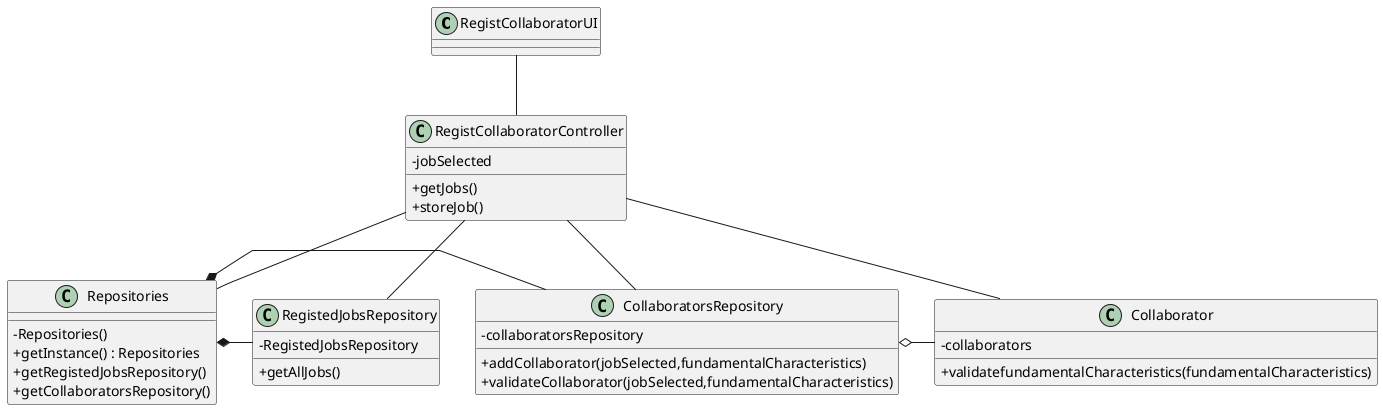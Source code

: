 @startuml
'skinparam monochrome true
skinparam packageStyle rectangle
skinparam shadowing false
skinparam linetype polyline
'skinparam linetype orto

skinparam classAttributeIconSize 0

'left to right direction

class RegistCollaboratorUI
{

}

class RegistCollaboratorController
{
    - jobSelected
    + getJobs()
    + storeJob()
}

class Repositories {
    - Repositories()
    + getInstance() : Repositories
    + getRegistedJobsRepository()
    + getCollaboratorsRepository()
}

class CollaboratorsRepository {
    - collaboratorsRepository
    + addCollaborator(jobSelected,fundamentalCharacteristics)
    + validateCollaborator(jobSelected,fundamentalCharacteristics)
}


class RegistedJobsRepository {
    - RegistedJobsRepository
    + getAllJobs()
}

class Collaborator {
    - collaborators
    + validatefundamentalCharacteristics(fundamentalCharacteristics)
}

RegistCollaboratorUI -- RegistCollaboratorController

RegistCollaboratorController -- Repositories

RegistCollaboratorController -- CollaboratorsRepository

RegistCollaboratorController -- RegistedJobsRepository

RegistCollaboratorController -- Collaborator

Repositories *- CollaboratorsRepository

Repositories *- RegistedJobsRepository

CollaboratorsRepository o- Collaborator

@enduml